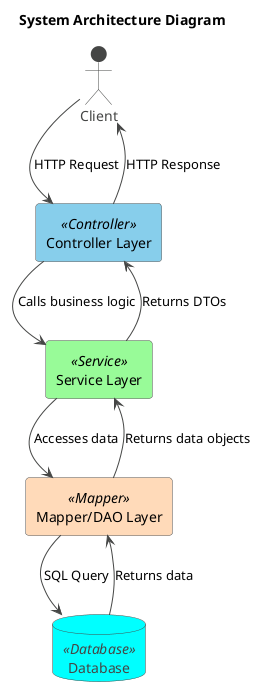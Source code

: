 @startuml
!theme vibrant

title System Architecture Diagram

skinparam rectangle {
    BorderColor #555
    BackgroundColor<<Controller>> #87CEEB
    BackgroundColor<<Service>> #98FB98
    BackgroundColor<<Mapper>> #FFDAB9
    BackgroundColor<<Database>> #D3D3D3
}

actor Client

rectangle "Controller Layer" as Controller <<Controller>>
rectangle "Service Layer" as Service <<Service>>
rectangle "Mapper/DAO Layer" as Mapper <<Mapper>>
database "Database" as DB <<Database>>

Client -down-> Controller : HTTP Request
Controller -down-> Service : Calls business logic
Service -down-> Mapper : Accesses data
Mapper -down-> DB : SQL Query
DB -up-> Mapper : Returns data
Mapper -up-> Service : Returns data objects
Service -up-> Controller : Returns DTOs
Controller -up-> Client : HTTP Response

@enduml

